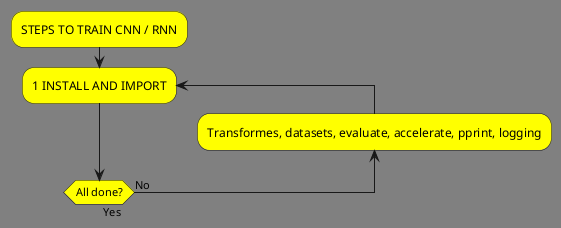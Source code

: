 @startuml flow1
<style>
activityDiagram {
  BackgroundColor #FFFF00
  BorderColor #33668E
  FontColor #000000
  FontName arial
}

document {
   BackgroundColor gray
}
</style>
:STEPS TO TRAIN CNN / RNN;
repeat :1 INSTALL AND IMPORT;
backward :Transformes, datasets, evaluate, accelerate, pprint, logging;
repeat while (All done?) is (No) not (Yes)
@enduml
